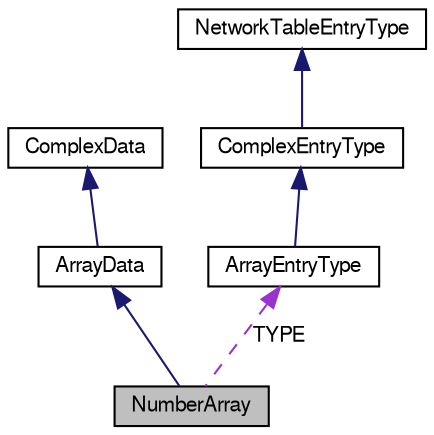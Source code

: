 digraph "NumberArray"
{
  bgcolor="transparent";
  edge [fontname="FreeSans",fontsize="10",labelfontname="FreeSans",labelfontsize="10"];
  node [fontname="FreeSans",fontsize="10",shape=record];
  Node1 [label="NumberArray",height=0.2,width=0.4,color="black", fillcolor="grey75", style="filled" fontcolor="black"];
  Node2 -> Node1 [dir="back",color="midnightblue",fontsize="10",style="solid",fontname="FreeSans"];
  Node2 [label="ArrayData",height=0.2,width=0.4,color="black",URL="$class_array_data.html"];
  Node3 -> Node2 [dir="back",color="midnightblue",fontsize="10",style="solid",fontname="FreeSans"];
  Node3 [label="ComplexData",height=0.2,width=0.4,color="black",URL="$class_complex_data.html"];
  Node4 -> Node1 [dir="back",color="darkorchid3",fontsize="10",style="dashed",label=" TYPE" ,fontname="FreeSans"];
  Node4 [label="ArrayEntryType",height=0.2,width=0.4,color="black",URL="$class_array_entry_type.html"];
  Node5 -> Node4 [dir="back",color="midnightblue",fontsize="10",style="solid",fontname="FreeSans"];
  Node5 [label="ComplexEntryType",height=0.2,width=0.4,color="black",URL="$class_complex_entry_type.html"];
  Node6 -> Node5 [dir="back",color="midnightblue",fontsize="10",style="solid",fontname="FreeSans"];
  Node6 [label="NetworkTableEntryType",height=0.2,width=0.4,color="black",URL="$class_network_table_entry_type.html"];
}
